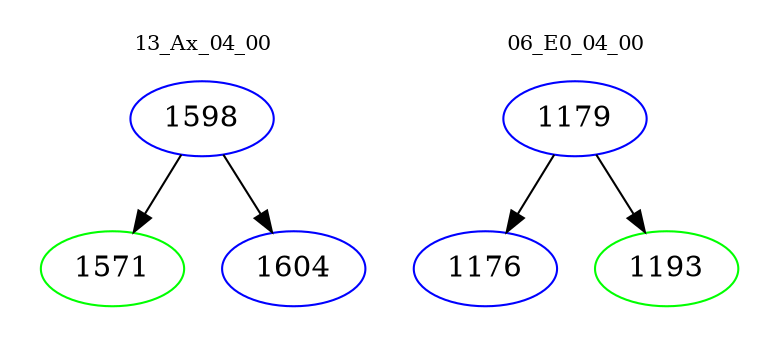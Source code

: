 digraph{
subgraph cluster_0 {
color = white
label = "13_Ax_04_00";
fontsize=10;
T0_1598 [label="1598", color="blue"]
T0_1598 -> T0_1571 [color="black"]
T0_1571 [label="1571", color="green"]
T0_1598 -> T0_1604 [color="black"]
T0_1604 [label="1604", color="blue"]
}
subgraph cluster_1 {
color = white
label = "06_E0_04_00";
fontsize=10;
T1_1179 [label="1179", color="blue"]
T1_1179 -> T1_1176 [color="black"]
T1_1176 [label="1176", color="blue"]
T1_1179 -> T1_1193 [color="black"]
T1_1193 [label="1193", color="green"]
}
}
